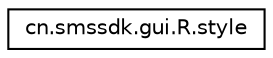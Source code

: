 digraph "类继承关系图"
{
 // LATEX_PDF_SIZE
  edge [fontname="Helvetica",fontsize="10",labelfontname="Helvetica",labelfontsize="10"];
  node [fontname="Helvetica",fontsize="10",shape=record];
  rankdir="LR";
  Node0 [label="cn.smssdk.gui.R.style",height=0.2,width=0.4,color="black", fillcolor="white", style="filled",URL="$classcn_1_1smssdk_1_1gui_1_1_r_1_1style.html",tooltip=" "];
}
